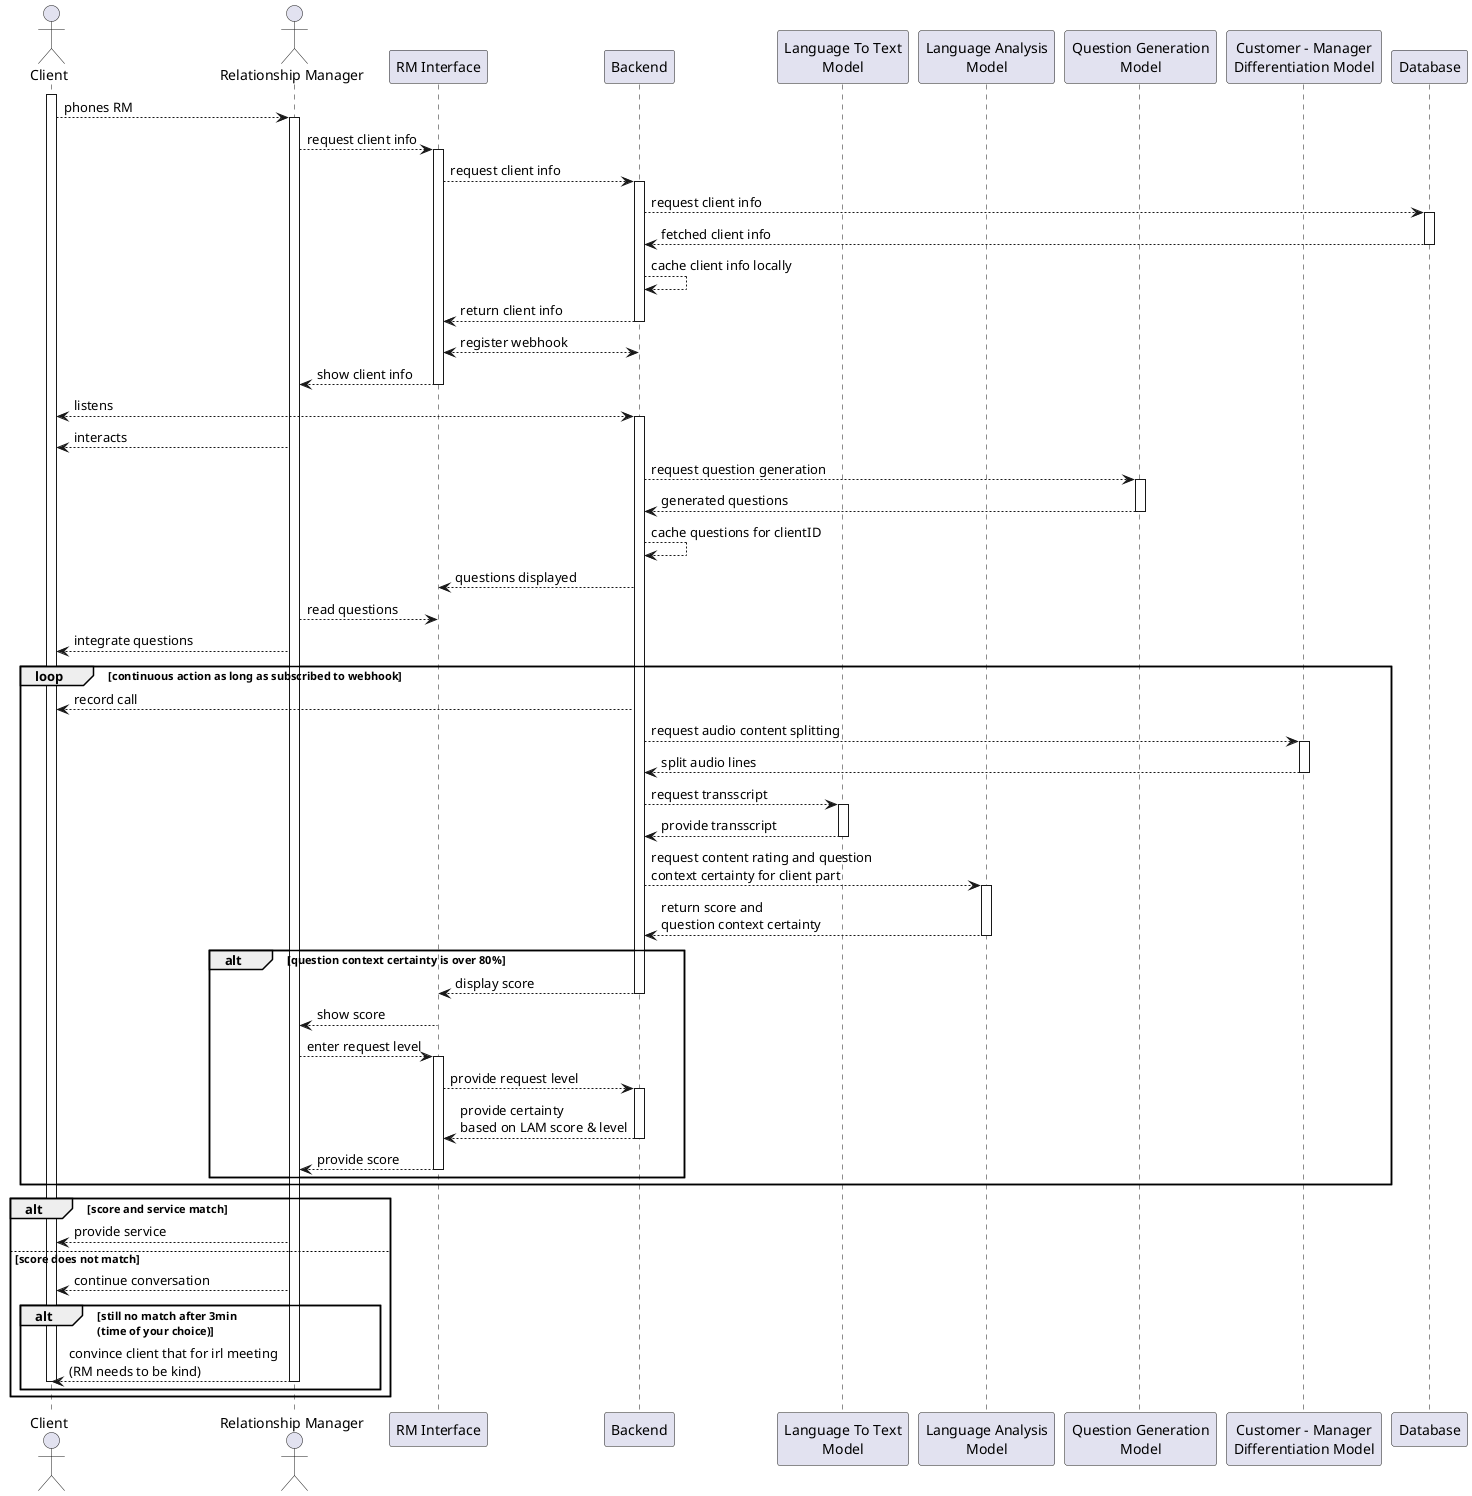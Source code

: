 @startuml appSequence
'!theme vibrant

actor Client
actor "Relationship Manager" as RM
participant "RM Interface" as FE
participant "Backend" as BE
participant "Language To Text\nModel" as LTTM
participant "Language Analysis\nModel" as LAM
participant "Question Generation\nModel" as QGM
participant "Customer - Manager\nDifferentiation Model" as CMDM
participant "Database" as DB

activate Client

Client --> RM : phones RM
activate RM
RM --> FE : request client info
activate FE
FE --> BE : request client info
activate BE
BE --> DB : request client info
activate DB
DB --> BE : fetched client info
deactivate DB
BE --> BE : cache client info locally
BE --> FE : return client info
deactivate BE
FE <--> BE : register webhook
FE --> RM : show client info
deactivate FE


BE <--> Client : listens
activate BE
RM --> Client : interacts


BE --> QGM : request question generation
activate QGM
QGM --> BE : generated questions
deactivate QGM
BE --> BE : cache questions for clientID

BE --> FE : questions displayed
RM --> FE: read questions
RM --> Client : integrate questions

loop continuous action as long as subscribed to webhook
    BE --> Client : record call

    BE --> CMDM : request audio content splitting
    activate CMDM
    CMDM --> BE : split audio lines
    deactivate CMDM

    BE --> LTTM : request transscript
    activate LTTM
    LTTM --> BE : provide transscript
    deactivate LTTM

    BE --> LAM : request content rating and question\ncontext certainty for client part
    activate LAM
    LAM --> BE : return score and\nquestion context certainty
    deactivate LAM

    alt question context certainty is over 80%
        BE --> FE : display score
        deactivate BE
        FE --> RM : show score

        RM --> FE: enter request level
        activate FE
        FE --> BE: provide request level
        activate BE
        BE --> FE: provide certainty\nbased on LAM score & level
        deactivate BE
        FE --> RM: provide score
        deactivate FE
    end
end
alt score and service match
    RM --> Client : provide service

else score does not match
    RM --> Client: continue conversation
    alt still no match after 3min\n(time of your choice)
        RM --> Client : convince client that for irl meeting\n(RM needs to be kind)
        deactivate RM
        deactivate Client
    end
end


@enduml
